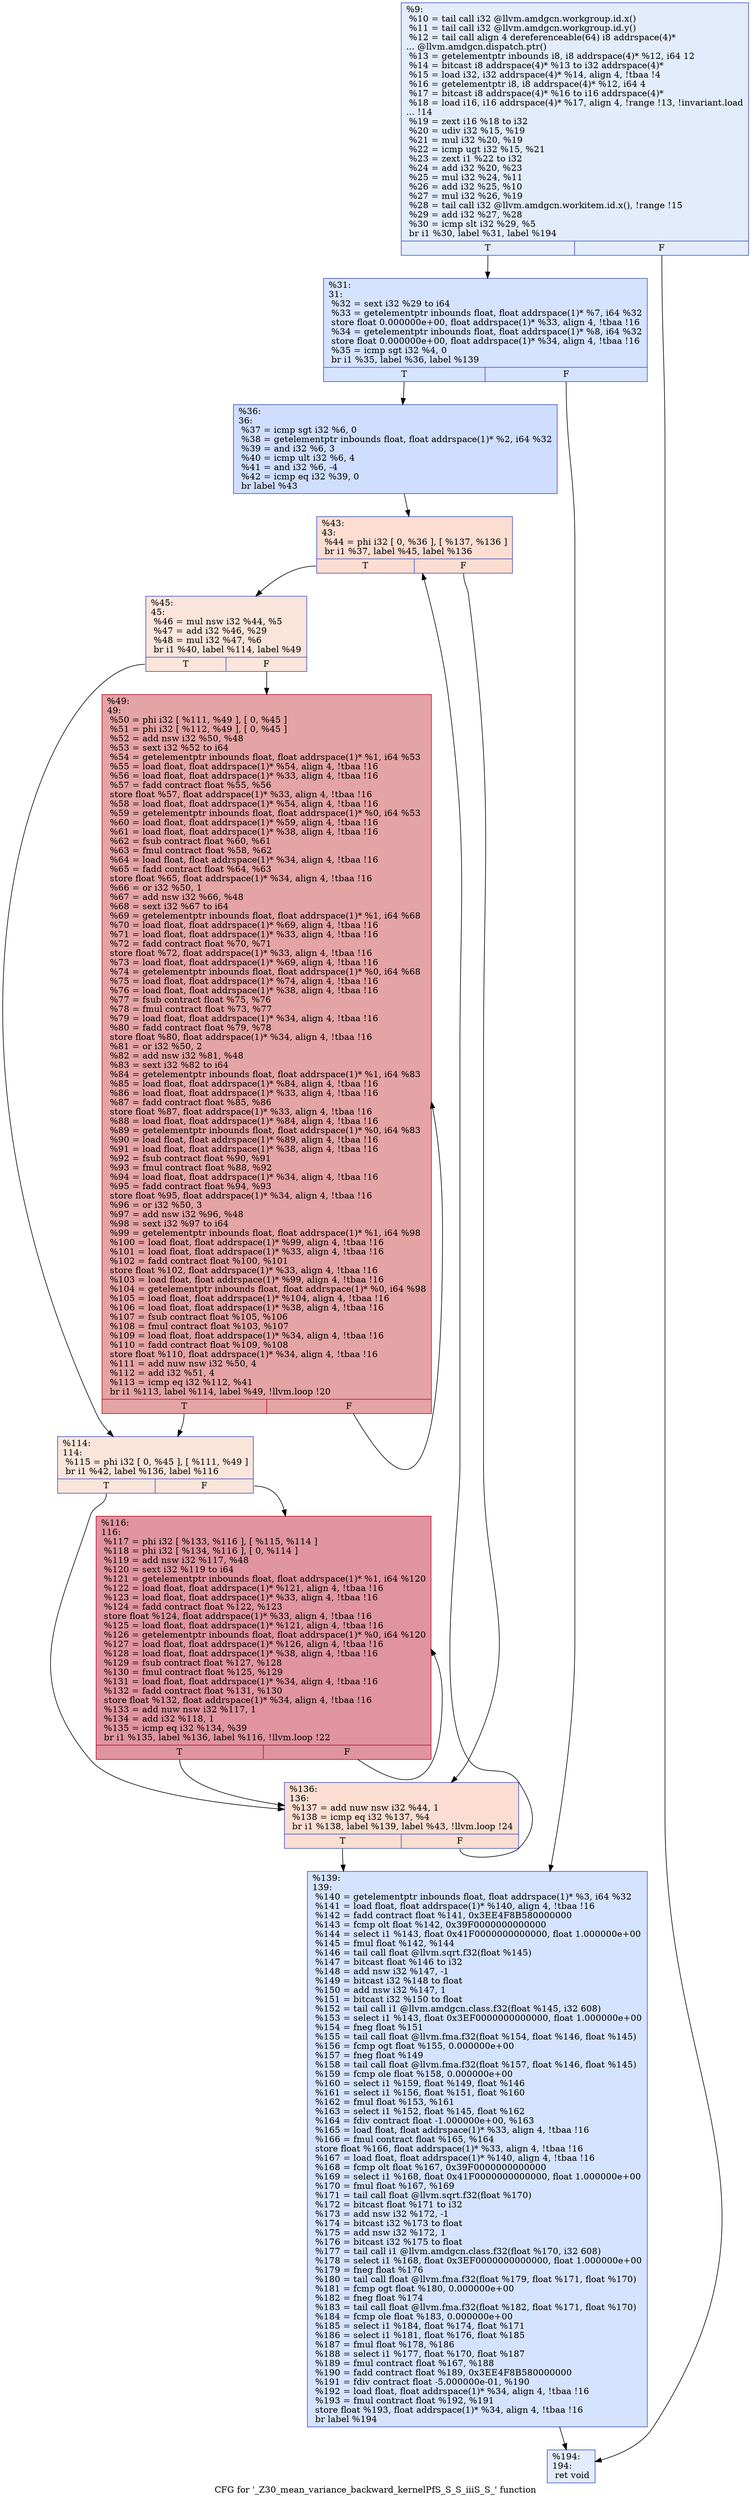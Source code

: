 digraph "CFG for '_Z30_mean_variance_backward_kernelPfS_S_S_iiiS_S_' function" {
	label="CFG for '_Z30_mean_variance_backward_kernelPfS_S_S_iiiS_S_' function";

	Node0x5947d40 [shape=record,color="#3d50c3ff", style=filled, fillcolor="#bfd3f670",label="{%9:\l  %10 = tail call i32 @llvm.amdgcn.workgroup.id.x()\l  %11 = tail call i32 @llvm.amdgcn.workgroup.id.y()\l  %12 = tail call align 4 dereferenceable(64) i8 addrspace(4)*\l... @llvm.amdgcn.dispatch.ptr()\l  %13 = getelementptr inbounds i8, i8 addrspace(4)* %12, i64 12\l  %14 = bitcast i8 addrspace(4)* %13 to i32 addrspace(4)*\l  %15 = load i32, i32 addrspace(4)* %14, align 4, !tbaa !4\l  %16 = getelementptr i8, i8 addrspace(4)* %12, i64 4\l  %17 = bitcast i8 addrspace(4)* %16 to i16 addrspace(4)*\l  %18 = load i16, i16 addrspace(4)* %17, align 4, !range !13, !invariant.load\l... !14\l  %19 = zext i16 %18 to i32\l  %20 = udiv i32 %15, %19\l  %21 = mul i32 %20, %19\l  %22 = icmp ugt i32 %15, %21\l  %23 = zext i1 %22 to i32\l  %24 = add i32 %20, %23\l  %25 = mul i32 %24, %11\l  %26 = add i32 %25, %10\l  %27 = mul i32 %26, %19\l  %28 = tail call i32 @llvm.amdgcn.workitem.id.x(), !range !15\l  %29 = add i32 %27, %28\l  %30 = icmp slt i32 %29, %5\l  br i1 %30, label %31, label %194\l|{<s0>T|<s1>F}}"];
	Node0x5947d40:s0 -> Node0x594b360;
	Node0x5947d40:s1 -> Node0x594b3f0;
	Node0x594b360 [shape=record,color="#3d50c3ff", style=filled, fillcolor="#a1c0ff70",label="{%31:\l31:                                               \l  %32 = sext i32 %29 to i64\l  %33 = getelementptr inbounds float, float addrspace(1)* %7, i64 %32\l  store float 0.000000e+00, float addrspace(1)* %33, align 4, !tbaa !16\l  %34 = getelementptr inbounds float, float addrspace(1)* %8, i64 %32\l  store float 0.000000e+00, float addrspace(1)* %34, align 4, !tbaa !16\l  %35 = icmp sgt i32 %4, 0\l  br i1 %35, label %36, label %139\l|{<s0>T|<s1>F}}"];
	Node0x594b360:s0 -> Node0x594cb20;
	Node0x594b360:s1 -> Node0x594cbb0;
	Node0x594cb20 [shape=record,color="#3d50c3ff", style=filled, fillcolor="#93b5fe70",label="{%36:\l36:                                               \l  %37 = icmp sgt i32 %6, 0\l  %38 = getelementptr inbounds float, float addrspace(1)* %2, i64 %32\l  %39 = and i32 %6, 3\l  %40 = icmp ult i32 %6, 4\l  %41 = and i32 %6, -4\l  %42 = icmp eq i32 %39, 0\l  br label %43\l}"];
	Node0x594cb20 -> Node0x594d0c0;
	Node0x594d0c0 [shape=record,color="#3d50c3ff", style=filled, fillcolor="#f7b39670",label="{%43:\l43:                                               \l  %44 = phi i32 [ 0, %36 ], [ %137, %136 ]\l  br i1 %37, label %45, label %136\l|{<s0>T|<s1>F}}"];
	Node0x594d0c0:s0 -> Node0x594d2f0;
	Node0x594d0c0:s1 -> Node0x594d1b0;
	Node0x594d2f0 [shape=record,color="#3d50c3ff", style=filled, fillcolor="#f4c5ad70",label="{%45:\l45:                                               \l  %46 = mul nsw i32 %44, %5\l  %47 = add i32 %46, %29\l  %48 = mul i32 %47, %6\l  br i1 %40, label %114, label %49\l|{<s0>T|<s1>F}}"];
	Node0x594d2f0:s0 -> Node0x594d5e0;
	Node0x594d2f0:s1 -> Node0x594d630;
	Node0x594d630 [shape=record,color="#b70d28ff", style=filled, fillcolor="#c32e3170",label="{%49:\l49:                                               \l  %50 = phi i32 [ %111, %49 ], [ 0, %45 ]\l  %51 = phi i32 [ %112, %49 ], [ 0, %45 ]\l  %52 = add nsw i32 %50, %48\l  %53 = sext i32 %52 to i64\l  %54 = getelementptr inbounds float, float addrspace(1)* %1, i64 %53\l  %55 = load float, float addrspace(1)* %54, align 4, !tbaa !16\l  %56 = load float, float addrspace(1)* %33, align 4, !tbaa !16\l  %57 = fadd contract float %55, %56\l  store float %57, float addrspace(1)* %33, align 4, !tbaa !16\l  %58 = load float, float addrspace(1)* %54, align 4, !tbaa !16\l  %59 = getelementptr inbounds float, float addrspace(1)* %0, i64 %53\l  %60 = load float, float addrspace(1)* %59, align 4, !tbaa !16\l  %61 = load float, float addrspace(1)* %38, align 4, !tbaa !16\l  %62 = fsub contract float %60, %61\l  %63 = fmul contract float %58, %62\l  %64 = load float, float addrspace(1)* %34, align 4, !tbaa !16\l  %65 = fadd contract float %64, %63\l  store float %65, float addrspace(1)* %34, align 4, !tbaa !16\l  %66 = or i32 %50, 1\l  %67 = add nsw i32 %66, %48\l  %68 = sext i32 %67 to i64\l  %69 = getelementptr inbounds float, float addrspace(1)* %1, i64 %68\l  %70 = load float, float addrspace(1)* %69, align 4, !tbaa !16\l  %71 = load float, float addrspace(1)* %33, align 4, !tbaa !16\l  %72 = fadd contract float %70, %71\l  store float %72, float addrspace(1)* %33, align 4, !tbaa !16\l  %73 = load float, float addrspace(1)* %69, align 4, !tbaa !16\l  %74 = getelementptr inbounds float, float addrspace(1)* %0, i64 %68\l  %75 = load float, float addrspace(1)* %74, align 4, !tbaa !16\l  %76 = load float, float addrspace(1)* %38, align 4, !tbaa !16\l  %77 = fsub contract float %75, %76\l  %78 = fmul contract float %73, %77\l  %79 = load float, float addrspace(1)* %34, align 4, !tbaa !16\l  %80 = fadd contract float %79, %78\l  store float %80, float addrspace(1)* %34, align 4, !tbaa !16\l  %81 = or i32 %50, 2\l  %82 = add nsw i32 %81, %48\l  %83 = sext i32 %82 to i64\l  %84 = getelementptr inbounds float, float addrspace(1)* %1, i64 %83\l  %85 = load float, float addrspace(1)* %84, align 4, !tbaa !16\l  %86 = load float, float addrspace(1)* %33, align 4, !tbaa !16\l  %87 = fadd contract float %85, %86\l  store float %87, float addrspace(1)* %33, align 4, !tbaa !16\l  %88 = load float, float addrspace(1)* %84, align 4, !tbaa !16\l  %89 = getelementptr inbounds float, float addrspace(1)* %0, i64 %83\l  %90 = load float, float addrspace(1)* %89, align 4, !tbaa !16\l  %91 = load float, float addrspace(1)* %38, align 4, !tbaa !16\l  %92 = fsub contract float %90, %91\l  %93 = fmul contract float %88, %92\l  %94 = load float, float addrspace(1)* %34, align 4, !tbaa !16\l  %95 = fadd contract float %94, %93\l  store float %95, float addrspace(1)* %34, align 4, !tbaa !16\l  %96 = or i32 %50, 3\l  %97 = add nsw i32 %96, %48\l  %98 = sext i32 %97 to i64\l  %99 = getelementptr inbounds float, float addrspace(1)* %1, i64 %98\l  %100 = load float, float addrspace(1)* %99, align 4, !tbaa !16\l  %101 = load float, float addrspace(1)* %33, align 4, !tbaa !16\l  %102 = fadd contract float %100, %101\l  store float %102, float addrspace(1)* %33, align 4, !tbaa !16\l  %103 = load float, float addrspace(1)* %99, align 4, !tbaa !16\l  %104 = getelementptr inbounds float, float addrspace(1)* %0, i64 %98\l  %105 = load float, float addrspace(1)* %104, align 4, !tbaa !16\l  %106 = load float, float addrspace(1)* %38, align 4, !tbaa !16\l  %107 = fsub contract float %105, %106\l  %108 = fmul contract float %103, %107\l  %109 = load float, float addrspace(1)* %34, align 4, !tbaa !16\l  %110 = fadd contract float %109, %108\l  store float %110, float addrspace(1)* %34, align 4, !tbaa !16\l  %111 = add nuw nsw i32 %50, 4\l  %112 = add i32 %51, 4\l  %113 = icmp eq i32 %112, %41\l  br i1 %113, label %114, label %49, !llvm.loop !20\l|{<s0>T|<s1>F}}"];
	Node0x594d630:s0 -> Node0x594d5e0;
	Node0x594d630:s1 -> Node0x594d630;
	Node0x594d5e0 [shape=record,color="#3d50c3ff", style=filled, fillcolor="#f4c5ad70",label="{%114:\l114:                                              \l  %115 = phi i32 [ 0, %45 ], [ %111, %49 ]\l  br i1 %42, label %136, label %116\l|{<s0>T|<s1>F}}"];
	Node0x594d5e0:s0 -> Node0x594d1b0;
	Node0x594d5e0:s1 -> Node0x5950280;
	Node0x5950280 [shape=record,color="#b70d28ff", style=filled, fillcolor="#b70d2870",label="{%116:\l116:                                              \l  %117 = phi i32 [ %133, %116 ], [ %115, %114 ]\l  %118 = phi i32 [ %134, %116 ], [ 0, %114 ]\l  %119 = add nsw i32 %117, %48\l  %120 = sext i32 %119 to i64\l  %121 = getelementptr inbounds float, float addrspace(1)* %1, i64 %120\l  %122 = load float, float addrspace(1)* %121, align 4, !tbaa !16\l  %123 = load float, float addrspace(1)* %33, align 4, !tbaa !16\l  %124 = fadd contract float %122, %123\l  store float %124, float addrspace(1)* %33, align 4, !tbaa !16\l  %125 = load float, float addrspace(1)* %121, align 4, !tbaa !16\l  %126 = getelementptr inbounds float, float addrspace(1)* %0, i64 %120\l  %127 = load float, float addrspace(1)* %126, align 4, !tbaa !16\l  %128 = load float, float addrspace(1)* %38, align 4, !tbaa !16\l  %129 = fsub contract float %127, %128\l  %130 = fmul contract float %125, %129\l  %131 = load float, float addrspace(1)* %34, align 4, !tbaa !16\l  %132 = fadd contract float %131, %130\l  store float %132, float addrspace(1)* %34, align 4, !tbaa !16\l  %133 = add nuw nsw i32 %117, 1\l  %134 = add i32 %118, 1\l  %135 = icmp eq i32 %134, %39\l  br i1 %135, label %136, label %116, !llvm.loop !22\l|{<s0>T|<s1>F}}"];
	Node0x5950280:s0 -> Node0x594d1b0;
	Node0x5950280:s1 -> Node0x5950280;
	Node0x594d1b0 [shape=record,color="#3d50c3ff", style=filled, fillcolor="#f7b39670",label="{%136:\l136:                                              \l  %137 = add nuw nsw i32 %44, 1\l  %138 = icmp eq i32 %137, %4\l  br i1 %138, label %139, label %43, !llvm.loop !24\l|{<s0>T|<s1>F}}"];
	Node0x594d1b0:s0 -> Node0x594cbb0;
	Node0x594d1b0:s1 -> Node0x594d0c0;
	Node0x594cbb0 [shape=record,color="#3d50c3ff", style=filled, fillcolor="#a1c0ff70",label="{%139:\l139:                                              \l  %140 = getelementptr inbounds float, float addrspace(1)* %3, i64 %32\l  %141 = load float, float addrspace(1)* %140, align 4, !tbaa !16\l  %142 = fadd contract float %141, 0x3EE4F8B580000000\l  %143 = fcmp olt float %142, 0x39F0000000000000\l  %144 = select i1 %143, float 0x41F0000000000000, float 1.000000e+00\l  %145 = fmul float %142, %144\l  %146 = tail call float @llvm.sqrt.f32(float %145)\l  %147 = bitcast float %146 to i32\l  %148 = add nsw i32 %147, -1\l  %149 = bitcast i32 %148 to float\l  %150 = add nsw i32 %147, 1\l  %151 = bitcast i32 %150 to float\l  %152 = tail call i1 @llvm.amdgcn.class.f32(float %145, i32 608)\l  %153 = select i1 %143, float 0x3EF0000000000000, float 1.000000e+00\l  %154 = fneg float %151\l  %155 = tail call float @llvm.fma.f32(float %154, float %146, float %145)\l  %156 = fcmp ogt float %155, 0.000000e+00\l  %157 = fneg float %149\l  %158 = tail call float @llvm.fma.f32(float %157, float %146, float %145)\l  %159 = fcmp ole float %158, 0.000000e+00\l  %160 = select i1 %159, float %149, float %146\l  %161 = select i1 %156, float %151, float %160\l  %162 = fmul float %153, %161\l  %163 = select i1 %152, float %145, float %162\l  %164 = fdiv contract float -1.000000e+00, %163\l  %165 = load float, float addrspace(1)* %33, align 4, !tbaa !16\l  %166 = fmul contract float %165, %164\l  store float %166, float addrspace(1)* %33, align 4, !tbaa !16\l  %167 = load float, float addrspace(1)* %140, align 4, !tbaa !16\l  %168 = fcmp olt float %167, 0x39F0000000000000\l  %169 = select i1 %168, float 0x41F0000000000000, float 1.000000e+00\l  %170 = fmul float %167, %169\l  %171 = tail call float @llvm.sqrt.f32(float %170)\l  %172 = bitcast float %171 to i32\l  %173 = add nsw i32 %172, -1\l  %174 = bitcast i32 %173 to float\l  %175 = add nsw i32 %172, 1\l  %176 = bitcast i32 %175 to float\l  %177 = tail call i1 @llvm.amdgcn.class.f32(float %170, i32 608)\l  %178 = select i1 %168, float 0x3EF0000000000000, float 1.000000e+00\l  %179 = fneg float %176\l  %180 = tail call float @llvm.fma.f32(float %179, float %171, float %170)\l  %181 = fcmp ogt float %180, 0.000000e+00\l  %182 = fneg float %174\l  %183 = tail call float @llvm.fma.f32(float %182, float %171, float %170)\l  %184 = fcmp ole float %183, 0.000000e+00\l  %185 = select i1 %184, float %174, float %171\l  %186 = select i1 %181, float %176, float %185\l  %187 = fmul float %178, %186\l  %188 = select i1 %177, float %170, float %187\l  %189 = fmul contract float %167, %188\l  %190 = fadd contract float %189, 0x3EE4F8B580000000\l  %191 = fdiv contract float -5.000000e-01, %190\l  %192 = load float, float addrspace(1)* %34, align 4, !tbaa !16\l  %193 = fmul contract float %192, %191\l  store float %193, float addrspace(1)* %34, align 4, !tbaa !16\l  br label %194\l}"];
	Node0x594cbb0 -> Node0x594b3f0;
	Node0x594b3f0 [shape=record,color="#3d50c3ff", style=filled, fillcolor="#bfd3f670",label="{%194:\l194:                                              \l  ret void\l}"];
}
